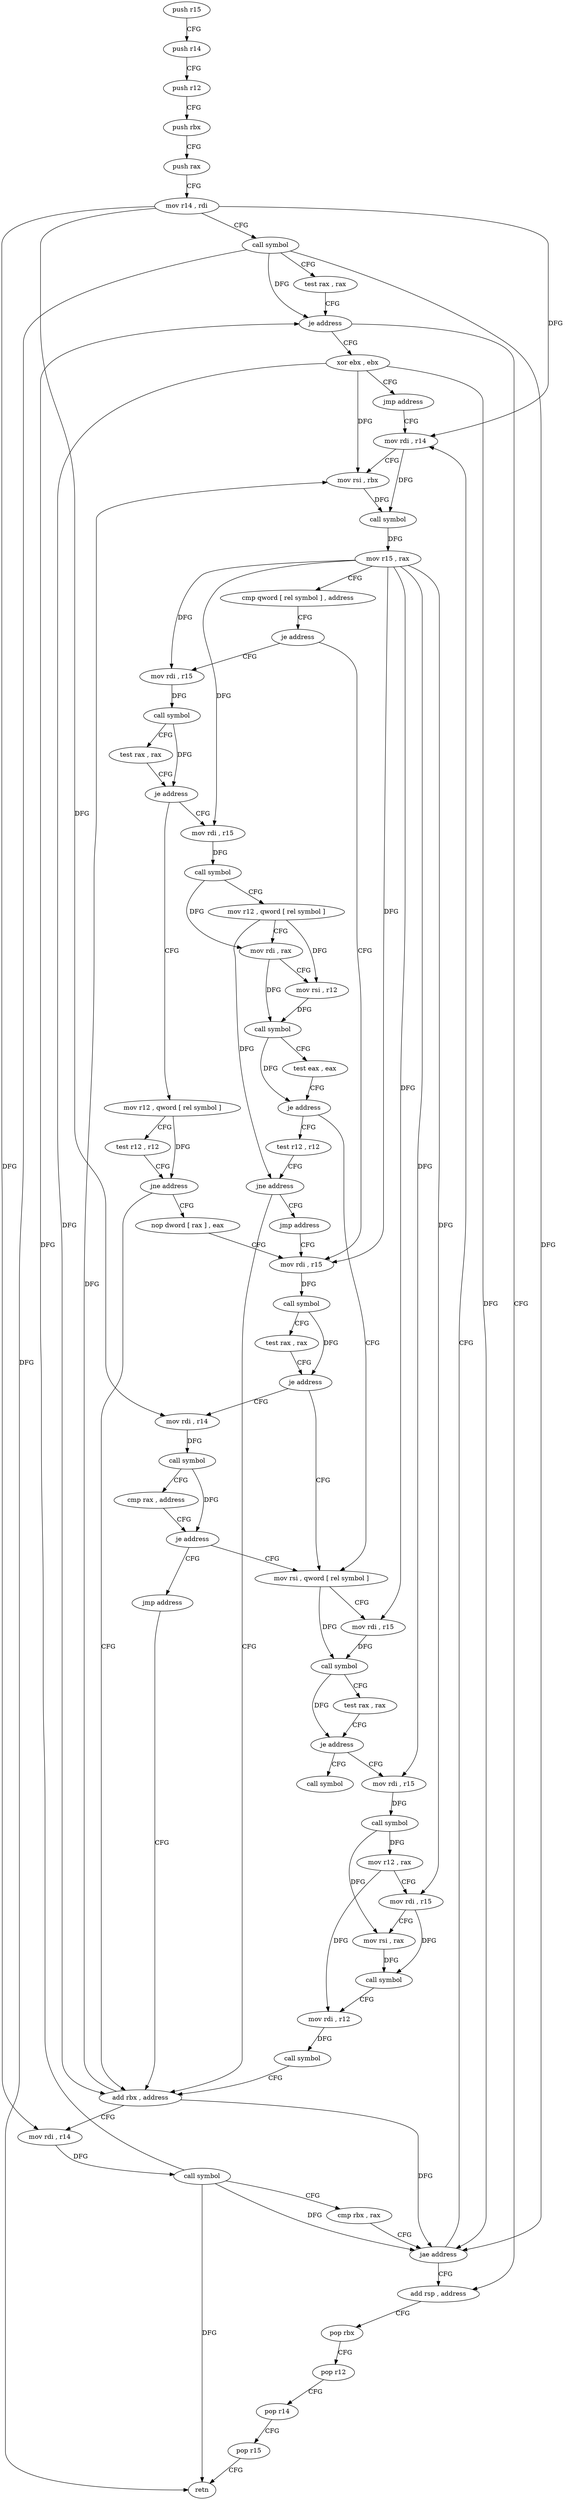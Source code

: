 digraph "func" {
"4217200" [label = "push r15" ]
"4217202" [label = "push r14" ]
"4217204" [label = "push r12" ]
"4217206" [label = "push rbx" ]
"4217207" [label = "push rax" ]
"4217208" [label = "mov r14 , rdi" ]
"4217211" [label = "call symbol" ]
"4217216" [label = "test rax , rax" ]
"4217219" [label = "je address" ]
"4217458" [label = "add rsp , address" ]
"4217225" [label = "xor ebx , ebx" ]
"4217462" [label = "pop rbx" ]
"4217463" [label = "pop r12" ]
"4217465" [label = "pop r14" ]
"4217467" [label = "pop r15" ]
"4217469" [label = "retn" ]
"4217227" [label = "jmp address" ]
"4217307" [label = "mov rdi , r14" ]
"4217310" [label = "mov rsi , rbx" ]
"4217313" [label = "call symbol" ]
"4217318" [label = "mov r15 , rax" ]
"4217321" [label = "cmp qword [ rel symbol ] , address" ]
"4217329" [label = "je address" ]
"4217408" [label = "mov rdi , r15" ]
"4217331" [label = "mov rdi , r15" ]
"4217411" [label = "call symbol" ]
"4217416" [label = "test rax , rax" ]
"4217419" [label = "je address" ]
"4217232" [label = "mov rsi , qword [ rel symbol ]" ]
"4217425" [label = "mov rdi , r14" ]
"4217334" [label = "call symbol" ]
"4217339" [label = "test rax , rax" ]
"4217342" [label = "je address" ]
"4217392" [label = "mov r12 , qword [ rel symbol ]" ]
"4217344" [label = "mov rdi , r15" ]
"4217239" [label = "mov rdi , r15" ]
"4217242" [label = "call symbol" ]
"4217247" [label = "test rax , rax" ]
"4217250" [label = "je address" ]
"4217448" [label = "call symbol" ]
"4217256" [label = "mov rdi , r15" ]
"4217428" [label = "call symbol" ]
"4217433" [label = "cmp rax , address" ]
"4217437" [label = "je address" ]
"4217443" [label = "jmp address" ]
"4217399" [label = "test r12 , r12" ]
"4217402" [label = "jne address" ]
"4217286" [label = "add rbx , address" ]
"4217404" [label = "nop dword [ rax ] , eax" ]
"4217347" [label = "call symbol" ]
"4217352" [label = "mov r12 , qword [ rel symbol ]" ]
"4217359" [label = "mov rdi , rax" ]
"4217362" [label = "mov rsi , r12" ]
"4217365" [label = "call symbol" ]
"4217370" [label = "test eax , eax" ]
"4217372" [label = "je address" ]
"4217378" [label = "test r12 , r12" ]
"4217259" [label = "call symbol" ]
"4217264" [label = "mov r12 , rax" ]
"4217267" [label = "mov rdi , r15" ]
"4217270" [label = "mov rsi , rax" ]
"4217273" [label = "call symbol" ]
"4217278" [label = "mov rdi , r12" ]
"4217281" [label = "call symbol" ]
"4217290" [label = "mov rdi , r14" ]
"4217293" [label = "call symbol" ]
"4217298" [label = "cmp rbx , rax" ]
"4217301" [label = "jae address" ]
"4217381" [label = "jne address" ]
"4217383" [label = "jmp address" ]
"4217200" -> "4217202" [ label = "CFG" ]
"4217202" -> "4217204" [ label = "CFG" ]
"4217204" -> "4217206" [ label = "CFG" ]
"4217206" -> "4217207" [ label = "CFG" ]
"4217207" -> "4217208" [ label = "CFG" ]
"4217208" -> "4217211" [ label = "CFG" ]
"4217208" -> "4217307" [ label = "DFG" ]
"4217208" -> "4217425" [ label = "DFG" ]
"4217208" -> "4217290" [ label = "DFG" ]
"4217211" -> "4217216" [ label = "CFG" ]
"4217211" -> "4217219" [ label = "DFG" ]
"4217211" -> "4217469" [ label = "DFG" ]
"4217211" -> "4217301" [ label = "DFG" ]
"4217216" -> "4217219" [ label = "CFG" ]
"4217219" -> "4217458" [ label = "CFG" ]
"4217219" -> "4217225" [ label = "CFG" ]
"4217458" -> "4217462" [ label = "CFG" ]
"4217225" -> "4217227" [ label = "CFG" ]
"4217225" -> "4217310" [ label = "DFG" ]
"4217225" -> "4217286" [ label = "DFG" ]
"4217225" -> "4217301" [ label = "DFG" ]
"4217462" -> "4217463" [ label = "CFG" ]
"4217463" -> "4217465" [ label = "CFG" ]
"4217465" -> "4217467" [ label = "CFG" ]
"4217467" -> "4217469" [ label = "CFG" ]
"4217227" -> "4217307" [ label = "CFG" ]
"4217307" -> "4217310" [ label = "CFG" ]
"4217307" -> "4217313" [ label = "DFG" ]
"4217310" -> "4217313" [ label = "DFG" ]
"4217313" -> "4217318" [ label = "DFG" ]
"4217318" -> "4217321" [ label = "CFG" ]
"4217318" -> "4217408" [ label = "DFG" ]
"4217318" -> "4217331" [ label = "DFG" ]
"4217318" -> "4217239" [ label = "DFG" ]
"4217318" -> "4217344" [ label = "DFG" ]
"4217318" -> "4217256" [ label = "DFG" ]
"4217318" -> "4217267" [ label = "DFG" ]
"4217321" -> "4217329" [ label = "CFG" ]
"4217329" -> "4217408" [ label = "CFG" ]
"4217329" -> "4217331" [ label = "CFG" ]
"4217408" -> "4217411" [ label = "DFG" ]
"4217331" -> "4217334" [ label = "DFG" ]
"4217411" -> "4217416" [ label = "CFG" ]
"4217411" -> "4217419" [ label = "DFG" ]
"4217416" -> "4217419" [ label = "CFG" ]
"4217419" -> "4217232" [ label = "CFG" ]
"4217419" -> "4217425" [ label = "CFG" ]
"4217232" -> "4217239" [ label = "CFG" ]
"4217232" -> "4217242" [ label = "DFG" ]
"4217425" -> "4217428" [ label = "DFG" ]
"4217334" -> "4217339" [ label = "CFG" ]
"4217334" -> "4217342" [ label = "DFG" ]
"4217339" -> "4217342" [ label = "CFG" ]
"4217342" -> "4217392" [ label = "CFG" ]
"4217342" -> "4217344" [ label = "CFG" ]
"4217392" -> "4217399" [ label = "CFG" ]
"4217392" -> "4217402" [ label = "DFG" ]
"4217344" -> "4217347" [ label = "DFG" ]
"4217239" -> "4217242" [ label = "DFG" ]
"4217242" -> "4217247" [ label = "CFG" ]
"4217242" -> "4217250" [ label = "DFG" ]
"4217247" -> "4217250" [ label = "CFG" ]
"4217250" -> "4217448" [ label = "CFG" ]
"4217250" -> "4217256" [ label = "CFG" ]
"4217256" -> "4217259" [ label = "DFG" ]
"4217428" -> "4217433" [ label = "CFG" ]
"4217428" -> "4217437" [ label = "DFG" ]
"4217433" -> "4217437" [ label = "CFG" ]
"4217437" -> "4217232" [ label = "CFG" ]
"4217437" -> "4217443" [ label = "CFG" ]
"4217443" -> "4217286" [ label = "CFG" ]
"4217399" -> "4217402" [ label = "CFG" ]
"4217402" -> "4217286" [ label = "CFG" ]
"4217402" -> "4217404" [ label = "CFG" ]
"4217286" -> "4217290" [ label = "CFG" ]
"4217286" -> "4217310" [ label = "DFG" ]
"4217286" -> "4217301" [ label = "DFG" ]
"4217404" -> "4217408" [ label = "CFG" ]
"4217347" -> "4217352" [ label = "CFG" ]
"4217347" -> "4217359" [ label = "DFG" ]
"4217352" -> "4217359" [ label = "CFG" ]
"4217352" -> "4217362" [ label = "DFG" ]
"4217352" -> "4217381" [ label = "DFG" ]
"4217359" -> "4217362" [ label = "CFG" ]
"4217359" -> "4217365" [ label = "DFG" ]
"4217362" -> "4217365" [ label = "DFG" ]
"4217365" -> "4217370" [ label = "CFG" ]
"4217365" -> "4217372" [ label = "DFG" ]
"4217370" -> "4217372" [ label = "CFG" ]
"4217372" -> "4217232" [ label = "CFG" ]
"4217372" -> "4217378" [ label = "CFG" ]
"4217378" -> "4217381" [ label = "CFG" ]
"4217259" -> "4217264" [ label = "DFG" ]
"4217259" -> "4217270" [ label = "DFG" ]
"4217264" -> "4217267" [ label = "CFG" ]
"4217264" -> "4217278" [ label = "DFG" ]
"4217267" -> "4217270" [ label = "CFG" ]
"4217267" -> "4217273" [ label = "DFG" ]
"4217270" -> "4217273" [ label = "DFG" ]
"4217273" -> "4217278" [ label = "CFG" ]
"4217278" -> "4217281" [ label = "DFG" ]
"4217281" -> "4217286" [ label = "CFG" ]
"4217290" -> "4217293" [ label = "DFG" ]
"4217293" -> "4217298" [ label = "CFG" ]
"4217293" -> "4217219" [ label = "DFG" ]
"4217293" -> "4217469" [ label = "DFG" ]
"4217293" -> "4217301" [ label = "DFG" ]
"4217298" -> "4217301" [ label = "CFG" ]
"4217301" -> "4217458" [ label = "CFG" ]
"4217301" -> "4217307" [ label = "CFG" ]
"4217381" -> "4217286" [ label = "CFG" ]
"4217381" -> "4217383" [ label = "CFG" ]
"4217383" -> "4217408" [ label = "CFG" ]
}
